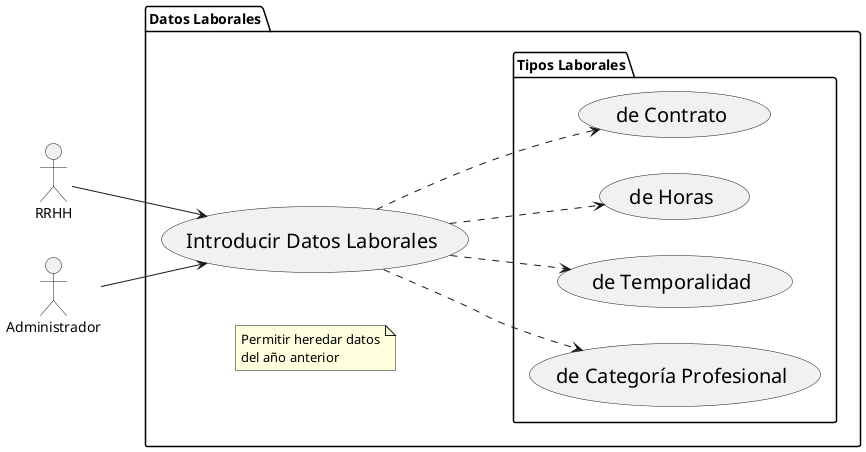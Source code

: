 @startuml
left to right direction

skinparam usecase {
    FontSize 20
}

actor "RRHH" as rrhh
actor "Administrador" as admin

package "Datos Laborales" as datosLabPackage {
    usecase "Introducir Datos Laborales" as datosLab

    package "Tipos Laborales" {
        usecase "de Contrato" as contrato
        usecase "de Horas" as horas
        usecase "de Temporalidad" as temp
        usecase "de Categoría Profesional" as catProf
    }
    note "Permitir heredar datos\ndel año anterior" as notaDatosLab
}

datosLab ..> contrato
datosLab ..> horas
datosLab ..> temp
datosLab ..> catProf

rrhh --> datosLab
admin --> datosLab
@enduml